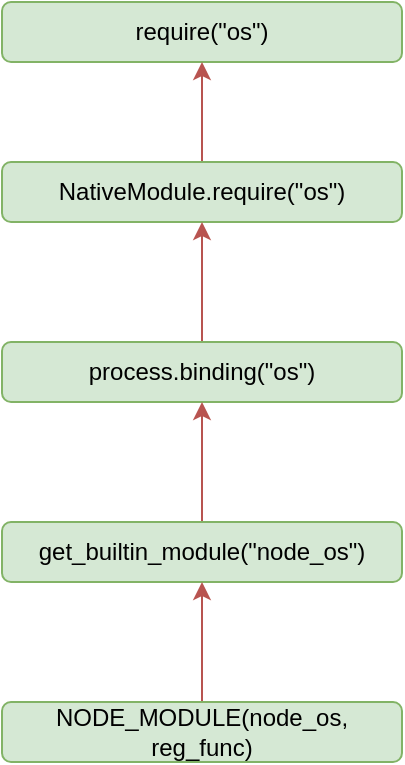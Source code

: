<mxfile version="12.4.2" type="device" pages="1"><diagram id="UsxNtCmW-e_6nh9tMRak" name="Page-1"><mxGraphModel dx="946" dy="538" grid="1" gridSize="10" guides="1" tooltips="1" connect="1" arrows="1" fold="1" page="1" pageScale="1" pageWidth="827" pageHeight="1169" math="0" shadow="0"><root><mxCell id="0"/><mxCell id="1" parent="0"/><mxCell id="URNo1ZFW1AoBVKrYve6N-17" value="require(&quot;os&quot;)" style="rounded=1;whiteSpace=wrap;html=1;fillColor=#d5e8d4;strokeColor=#82b366;" vertex="1" parent="1"><mxGeometry x="320" y="100" width="200" height="30" as="geometry"/></mxCell><mxCell id="URNo1ZFW1AoBVKrYve6N-23" style="edgeStyle=orthogonalEdgeStyle;rounded=0;orthogonalLoop=1;jettySize=auto;html=1;entryX=0.5;entryY=1;entryDx=0;entryDy=0;fillColor=#f8cecc;strokeColor=#b85450;" edge="1" parent="1" source="URNo1ZFW1AoBVKrYve6N-20" target="URNo1ZFW1AoBVKrYve6N-17"><mxGeometry relative="1" as="geometry"/></mxCell><mxCell id="URNo1ZFW1AoBVKrYve6N-20" value="NativeModule.require(&quot;os&quot;)" style="rounded=1;whiteSpace=wrap;html=1;fillColor=#d5e8d4;strokeColor=#82b366;" vertex="1" parent="1"><mxGeometry x="320" y="180" width="200" height="30" as="geometry"/></mxCell><mxCell id="URNo1ZFW1AoBVKrYve6N-22" style="edgeStyle=orthogonalEdgeStyle;rounded=0;orthogonalLoop=1;jettySize=auto;html=1;entryX=0.5;entryY=1;entryDx=0;entryDy=0;fillColor=#f8cecc;strokeColor=#b85450;" edge="1" parent="1" source="URNo1ZFW1AoBVKrYve6N-21" target="URNo1ZFW1AoBVKrYve6N-20"><mxGeometry relative="1" as="geometry"/></mxCell><mxCell id="URNo1ZFW1AoBVKrYve6N-21" value="process.binding(&quot;os&quot;)" style="rounded=1;whiteSpace=wrap;html=1;fillColor=#d5e8d4;strokeColor=#82b366;" vertex="1" parent="1"><mxGeometry x="320" y="270" width="200" height="30" as="geometry"/></mxCell><mxCell id="URNo1ZFW1AoBVKrYve6N-24" style="edgeStyle=orthogonalEdgeStyle;rounded=0;orthogonalLoop=1;jettySize=auto;html=1;entryX=0.5;entryY=1;entryDx=0;entryDy=0;fillColor=#f8cecc;strokeColor=#b85450;" edge="1" parent="1" source="URNo1ZFW1AoBVKrYve6N-25" target="URNo1ZFW1AoBVKrYve6N-21"><mxGeometry relative="1" as="geometry"><mxPoint x="400" y="300" as="targetPoint"/></mxGeometry></mxCell><mxCell id="URNo1ZFW1AoBVKrYve6N-25" value="get_builtin_module(&quot;node_os&quot;)" style="rounded=1;whiteSpace=wrap;html=1;fillColor=#d5e8d4;strokeColor=#82b366;" vertex="1" parent="1"><mxGeometry x="320" y="360" width="200" height="30" as="geometry"/></mxCell><mxCell id="URNo1ZFW1AoBVKrYve6N-26" style="edgeStyle=orthogonalEdgeStyle;rounded=0;orthogonalLoop=1;jettySize=auto;html=1;entryX=0.5;entryY=1;entryDx=0;entryDy=0;fillColor=#f8cecc;strokeColor=#b85450;" edge="1" parent="1" source="URNo1ZFW1AoBVKrYve6N-27" target="URNo1ZFW1AoBVKrYve6N-25"><mxGeometry relative="1" as="geometry"><mxPoint x="400" y="390" as="targetPoint"/></mxGeometry></mxCell><mxCell id="URNo1ZFW1AoBVKrYve6N-27" value="NODE_MODULE(node_os, reg_func)" style="rounded=1;whiteSpace=wrap;html=1;fillColor=#d5e8d4;strokeColor=#82b366;" vertex="1" parent="1"><mxGeometry x="320" y="450" width="200" height="30" as="geometry"/></mxCell></root></mxGraphModel></diagram></mxfile>